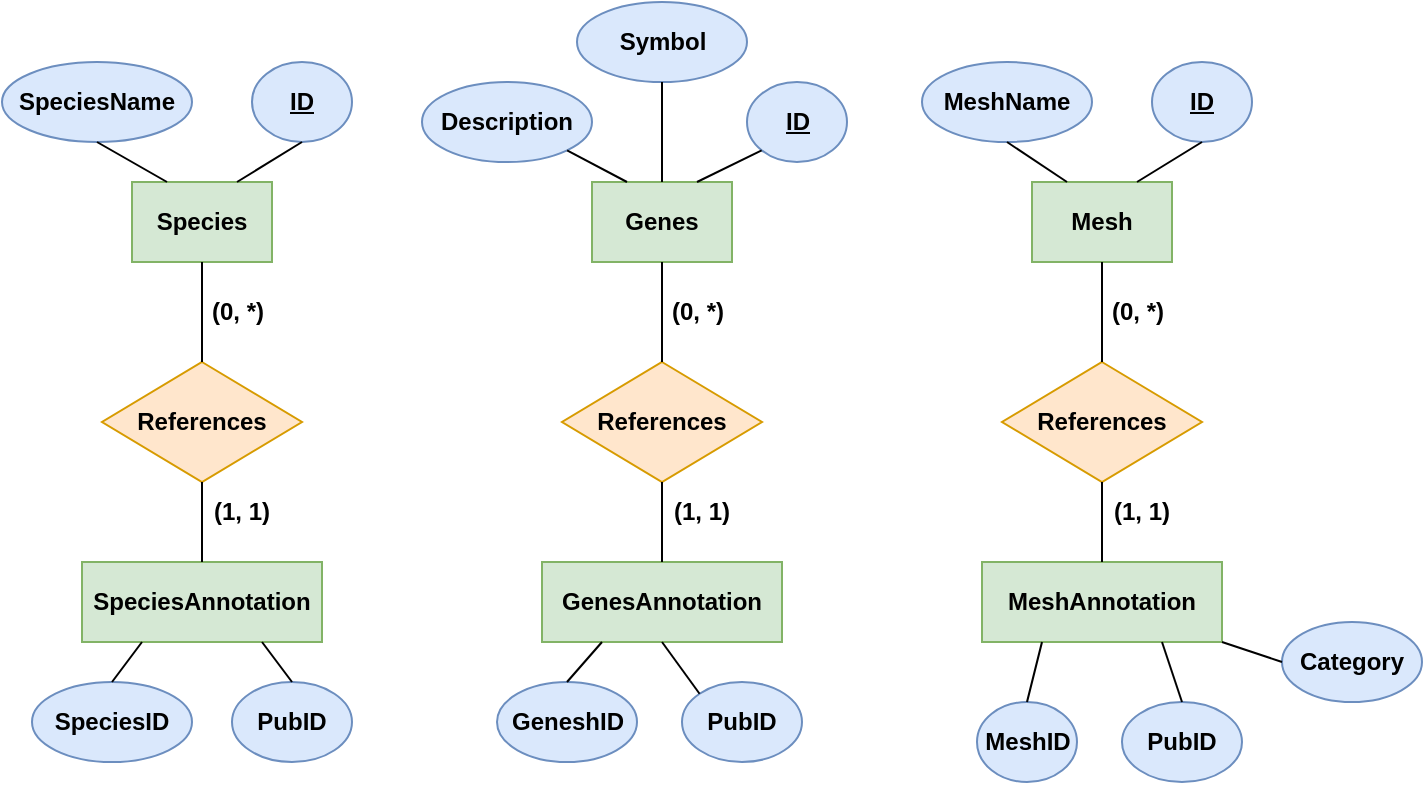 <mxfile version="22.1.21" type="device">
  <diagram name="Page-1" id="xApPgEbdVN_s_NV8lf-v">
    <mxGraphModel dx="1247" dy="689" grid="1" gridSize="10" guides="1" tooltips="1" connect="1" arrows="1" fold="1" page="1" pageScale="1" pageWidth="850" pageHeight="1100" math="0" shadow="0">
      <root>
        <mxCell id="0" />
        <mxCell id="1" parent="0" />
        <mxCell id="K-wl-J9rSe9Yt7JMmGnE-1" value="&lt;b&gt;MeshAnnotation&lt;/b&gt;" style="rounded=0;whiteSpace=wrap;html=1;fillColor=#d5e8d4;strokeColor=#82b366;" vertex="1" parent="1">
          <mxGeometry x="580" y="720" width="120" height="40" as="geometry" />
        </mxCell>
        <mxCell id="K-wl-J9rSe9Yt7JMmGnE-7" value="&lt;b&gt;Mesh&lt;/b&gt;" style="whiteSpace=wrap;html=1;fillColor=#d5e8d4;strokeColor=#82b366;" vertex="1" parent="1">
          <mxGeometry x="605" y="530" width="70" height="40" as="geometry" />
        </mxCell>
        <mxCell id="K-wl-J9rSe9Yt7JMmGnE-10" value="&lt;b&gt;MeshName&lt;/b&gt;" style="ellipse;whiteSpace=wrap;html=1;fillColor=#dae8fc;strokeColor=#6c8ebf;" vertex="1" parent="1">
          <mxGeometry x="550" y="470" width="85" height="40" as="geometry" />
        </mxCell>
        <mxCell id="K-wl-J9rSe9Yt7JMmGnE-16" value="&lt;b&gt;PubID&lt;/b&gt;" style="ellipse;whiteSpace=wrap;html=1;fillColor=#dae8fc;strokeColor=#6c8ebf;" vertex="1" parent="1">
          <mxGeometry x="650" y="790" width="60" height="40" as="geometry" />
        </mxCell>
        <mxCell id="K-wl-J9rSe9Yt7JMmGnE-19" value="&lt;b&gt;&lt;u&gt;ID&lt;/u&gt;&lt;/b&gt;" style="ellipse;whiteSpace=wrap;html=1;fillColor=#dae8fc;strokeColor=#6c8ebf;" vertex="1" parent="1">
          <mxGeometry x="665" y="470" width="50" height="40" as="geometry" />
        </mxCell>
        <mxCell id="K-wl-J9rSe9Yt7JMmGnE-24" value="&lt;b&gt;MeshID&lt;/b&gt;" style="ellipse;whiteSpace=wrap;html=1;fillColor=#dae8fc;strokeColor=#6c8ebf;" vertex="1" parent="1">
          <mxGeometry x="577.5" y="790" width="50" height="40" as="geometry" />
        </mxCell>
        <mxCell id="K-wl-J9rSe9Yt7JMmGnE-25" value="&lt;b&gt;References&lt;/b&gt;" style="rhombus;whiteSpace=wrap;html=1;fillColor=#ffe6cc;strokeColor=#d79b00;" vertex="1" parent="1">
          <mxGeometry x="590" y="620" width="100" height="60" as="geometry" />
        </mxCell>
        <mxCell id="K-wl-J9rSe9Yt7JMmGnE-28" value="" style="endArrow=none;html=1;rounded=0;entryX=0.5;entryY=1;entryDx=0;entryDy=0;exitX=0.5;exitY=0;exitDx=0;exitDy=0;" edge="1" parent="1" source="K-wl-J9rSe9Yt7JMmGnE-1" target="K-wl-J9rSe9Yt7JMmGnE-25">
          <mxGeometry width="50" height="50" relative="1" as="geometry">
            <mxPoint x="719.76" y="715" as="sourcePoint" />
            <mxPoint x="719.76" y="660" as="targetPoint" />
          </mxGeometry>
        </mxCell>
        <mxCell id="K-wl-J9rSe9Yt7JMmGnE-29" value="" style="endArrow=none;html=1;rounded=0;entryX=0.5;entryY=1;entryDx=0;entryDy=0;exitX=0.5;exitY=0;exitDx=0;exitDy=0;" edge="1" parent="1" source="K-wl-J9rSe9Yt7JMmGnE-25" target="K-wl-J9rSe9Yt7JMmGnE-7">
          <mxGeometry width="50" height="50" relative="1" as="geometry">
            <mxPoint x="710" y="610" as="sourcePoint" />
            <mxPoint x="710" y="570" as="targetPoint" />
          </mxGeometry>
        </mxCell>
        <mxCell id="K-wl-J9rSe9Yt7JMmGnE-30" value="" style="endArrow=none;html=1;rounded=0;exitX=0.75;exitY=0;exitDx=0;exitDy=0;entryX=0.5;entryY=1;entryDx=0;entryDy=0;" edge="1" parent="1" source="K-wl-J9rSe9Yt7JMmGnE-7" target="K-wl-J9rSe9Yt7JMmGnE-19">
          <mxGeometry width="50" height="50" relative="1" as="geometry">
            <mxPoint x="700" y="600" as="sourcePoint" />
            <mxPoint x="750" y="550" as="targetPoint" />
          </mxGeometry>
        </mxCell>
        <mxCell id="K-wl-J9rSe9Yt7JMmGnE-31" value="" style="endArrow=none;html=1;rounded=0;entryX=0.5;entryY=1;entryDx=0;entryDy=0;exitX=0.25;exitY=0;exitDx=0;exitDy=0;" edge="1" parent="1" source="K-wl-J9rSe9Yt7JMmGnE-7" target="K-wl-J9rSe9Yt7JMmGnE-10">
          <mxGeometry width="50" height="50" relative="1" as="geometry">
            <mxPoint x="700" y="600" as="sourcePoint" />
            <mxPoint x="750" y="550" as="targetPoint" />
          </mxGeometry>
        </mxCell>
        <mxCell id="K-wl-J9rSe9Yt7JMmGnE-32" value="" style="endArrow=none;html=1;rounded=0;entryX=0.25;entryY=1;entryDx=0;entryDy=0;exitX=0.5;exitY=0;exitDx=0;exitDy=0;" edge="1" parent="1" source="K-wl-J9rSe9Yt7JMmGnE-24" target="K-wl-J9rSe9Yt7JMmGnE-1">
          <mxGeometry width="50" height="50" relative="1" as="geometry">
            <mxPoint x="639.76" y="830" as="sourcePoint" />
            <mxPoint x="639.76" y="790" as="targetPoint" />
          </mxGeometry>
        </mxCell>
        <mxCell id="K-wl-J9rSe9Yt7JMmGnE-33" value="" style="endArrow=none;html=1;rounded=0;exitX=0.75;exitY=1;exitDx=0;exitDy=0;entryX=0.5;entryY=0;entryDx=0;entryDy=0;" edge="1" parent="1" source="K-wl-J9rSe9Yt7JMmGnE-1" target="K-wl-J9rSe9Yt7JMmGnE-16">
          <mxGeometry width="50" height="50" relative="1" as="geometry">
            <mxPoint x="770" y="760" as="sourcePoint" />
            <mxPoint x="820" y="710" as="targetPoint" />
          </mxGeometry>
        </mxCell>
        <mxCell id="K-wl-J9rSe9Yt7JMmGnE-35" value="&lt;b&gt;GenesAnnotation&lt;/b&gt;" style="rounded=0;whiteSpace=wrap;html=1;fillColor=#d5e8d4;strokeColor=#82b366;" vertex="1" parent="1">
          <mxGeometry x="360" y="720" width="120" height="40" as="geometry" />
        </mxCell>
        <mxCell id="K-wl-J9rSe9Yt7JMmGnE-36" value="&lt;b&gt;Genes&lt;/b&gt;" style="whiteSpace=wrap;html=1;fillColor=#d5e8d4;strokeColor=#82b366;" vertex="1" parent="1">
          <mxGeometry x="385" y="530" width="70" height="40" as="geometry" />
        </mxCell>
        <mxCell id="K-wl-J9rSe9Yt7JMmGnE-37" value="&lt;b&gt;Symbol&lt;/b&gt;" style="ellipse;whiteSpace=wrap;html=1;fillColor=#dae8fc;strokeColor=#6c8ebf;" vertex="1" parent="1">
          <mxGeometry x="377.5" y="440" width="85" height="40" as="geometry" />
        </mxCell>
        <mxCell id="K-wl-J9rSe9Yt7JMmGnE-38" value="&lt;b&gt;PubID&lt;/b&gt;" style="ellipse;whiteSpace=wrap;html=1;fillColor=#dae8fc;strokeColor=#6c8ebf;" vertex="1" parent="1">
          <mxGeometry x="430" y="780" width="60" height="40" as="geometry" />
        </mxCell>
        <mxCell id="K-wl-J9rSe9Yt7JMmGnE-39" value="&lt;b&gt;&lt;u&gt;ID&lt;/u&gt;&lt;/b&gt;" style="ellipse;whiteSpace=wrap;html=1;fillColor=#dae8fc;strokeColor=#6c8ebf;" vertex="1" parent="1">
          <mxGeometry x="462.5" y="480" width="50" height="40" as="geometry" />
        </mxCell>
        <mxCell id="K-wl-J9rSe9Yt7JMmGnE-40" value="&lt;b&gt;GeneshID&lt;/b&gt;" style="ellipse;whiteSpace=wrap;html=1;fillColor=#dae8fc;strokeColor=#6c8ebf;" vertex="1" parent="1">
          <mxGeometry x="337.5" y="780" width="70" height="40" as="geometry" />
        </mxCell>
        <mxCell id="K-wl-J9rSe9Yt7JMmGnE-41" value="&lt;b&gt;References&lt;/b&gt;" style="rhombus;whiteSpace=wrap;html=1;fillColor=#ffe6cc;strokeColor=#d79b00;" vertex="1" parent="1">
          <mxGeometry x="370" y="620" width="100" height="60" as="geometry" />
        </mxCell>
        <mxCell id="K-wl-J9rSe9Yt7JMmGnE-42" value="" style="endArrow=none;html=1;rounded=0;entryX=0.5;entryY=1;entryDx=0;entryDy=0;exitX=0.5;exitY=0;exitDx=0;exitDy=0;" edge="1" parent="1" source="K-wl-J9rSe9Yt7JMmGnE-35" target="K-wl-J9rSe9Yt7JMmGnE-41">
          <mxGeometry width="50" height="50" relative="1" as="geometry">
            <mxPoint x="499.76" y="715" as="sourcePoint" />
            <mxPoint x="499.76" y="660" as="targetPoint" />
          </mxGeometry>
        </mxCell>
        <mxCell id="K-wl-J9rSe9Yt7JMmGnE-43" value="" style="endArrow=none;html=1;rounded=0;entryX=0.5;entryY=1;entryDx=0;entryDy=0;exitX=0.5;exitY=0;exitDx=0;exitDy=0;" edge="1" parent="1" source="K-wl-J9rSe9Yt7JMmGnE-41" target="K-wl-J9rSe9Yt7JMmGnE-36">
          <mxGeometry width="50" height="50" relative="1" as="geometry">
            <mxPoint x="490" y="610" as="sourcePoint" />
            <mxPoint x="490" y="570" as="targetPoint" />
          </mxGeometry>
        </mxCell>
        <mxCell id="K-wl-J9rSe9Yt7JMmGnE-44" value="" style="endArrow=none;html=1;rounded=0;exitX=0.75;exitY=0;exitDx=0;exitDy=0;entryX=0;entryY=1;entryDx=0;entryDy=0;" edge="1" parent="1" source="K-wl-J9rSe9Yt7JMmGnE-36" target="K-wl-J9rSe9Yt7JMmGnE-39">
          <mxGeometry width="50" height="50" relative="1" as="geometry">
            <mxPoint x="480" y="600" as="sourcePoint" />
            <mxPoint x="530" y="550" as="targetPoint" />
          </mxGeometry>
        </mxCell>
        <mxCell id="K-wl-J9rSe9Yt7JMmGnE-45" value="" style="endArrow=none;html=1;rounded=0;entryX=0.5;entryY=1;entryDx=0;entryDy=0;exitX=0.5;exitY=0;exitDx=0;exitDy=0;" edge="1" parent="1" source="K-wl-J9rSe9Yt7JMmGnE-36" target="K-wl-J9rSe9Yt7JMmGnE-37">
          <mxGeometry width="50" height="50" relative="1" as="geometry">
            <mxPoint x="480" y="600" as="sourcePoint" />
            <mxPoint x="530" y="550" as="targetPoint" />
          </mxGeometry>
        </mxCell>
        <mxCell id="K-wl-J9rSe9Yt7JMmGnE-46" value="" style="endArrow=none;html=1;rounded=0;entryX=0.25;entryY=1;entryDx=0;entryDy=0;exitX=0.5;exitY=0;exitDx=0;exitDy=0;" edge="1" parent="1" source="K-wl-J9rSe9Yt7JMmGnE-40" target="K-wl-J9rSe9Yt7JMmGnE-35">
          <mxGeometry width="50" height="50" relative="1" as="geometry">
            <mxPoint x="419.76" y="830" as="sourcePoint" />
            <mxPoint x="419.76" y="790" as="targetPoint" />
          </mxGeometry>
        </mxCell>
        <mxCell id="K-wl-J9rSe9Yt7JMmGnE-47" value="" style="endArrow=none;html=1;rounded=0;exitX=0.5;exitY=1;exitDx=0;exitDy=0;entryX=0;entryY=0;entryDx=0;entryDy=0;" edge="1" parent="1" source="K-wl-J9rSe9Yt7JMmGnE-35" target="K-wl-J9rSe9Yt7JMmGnE-38">
          <mxGeometry width="50" height="50" relative="1" as="geometry">
            <mxPoint x="550" y="760" as="sourcePoint" />
            <mxPoint x="600" y="710" as="targetPoint" />
          </mxGeometry>
        </mxCell>
        <mxCell id="K-wl-J9rSe9Yt7JMmGnE-48" value="&lt;b&gt;SpeciesAnnotation&lt;/b&gt;" style="rounded=0;whiteSpace=wrap;html=1;fillColor=#d5e8d4;strokeColor=#82b366;" vertex="1" parent="1">
          <mxGeometry x="130" y="720" width="120" height="40" as="geometry" />
        </mxCell>
        <mxCell id="K-wl-J9rSe9Yt7JMmGnE-49" value="&lt;b&gt;Species&lt;/b&gt;" style="whiteSpace=wrap;html=1;fillColor=#d5e8d4;strokeColor=#82b366;" vertex="1" parent="1">
          <mxGeometry x="155" y="530" width="70" height="40" as="geometry" />
        </mxCell>
        <mxCell id="K-wl-J9rSe9Yt7JMmGnE-50" value="&lt;b&gt;SpeciesName&lt;/b&gt;" style="ellipse;whiteSpace=wrap;html=1;fillColor=#dae8fc;strokeColor=#6c8ebf;" vertex="1" parent="1">
          <mxGeometry x="90" y="470" width="95" height="40" as="geometry" />
        </mxCell>
        <mxCell id="K-wl-J9rSe9Yt7JMmGnE-51" value="&lt;b&gt;PubID&lt;/b&gt;" style="ellipse;whiteSpace=wrap;html=1;fillColor=#dae8fc;strokeColor=#6c8ebf;" vertex="1" parent="1">
          <mxGeometry x="205" y="780" width="60" height="40" as="geometry" />
        </mxCell>
        <mxCell id="K-wl-J9rSe9Yt7JMmGnE-52" value="&lt;b&gt;&lt;u&gt;ID&lt;/u&gt;&lt;/b&gt;" style="ellipse;whiteSpace=wrap;html=1;fillColor=#dae8fc;strokeColor=#6c8ebf;" vertex="1" parent="1">
          <mxGeometry x="215" y="470" width="50" height="40" as="geometry" />
        </mxCell>
        <mxCell id="K-wl-J9rSe9Yt7JMmGnE-53" value="&lt;b&gt;SpeciesID&lt;/b&gt;" style="ellipse;whiteSpace=wrap;html=1;fillColor=#dae8fc;strokeColor=#6c8ebf;" vertex="1" parent="1">
          <mxGeometry x="105" y="780" width="80" height="40" as="geometry" />
        </mxCell>
        <mxCell id="K-wl-J9rSe9Yt7JMmGnE-54" value="&lt;b&gt;References&lt;/b&gt;" style="rhombus;whiteSpace=wrap;html=1;fillColor=#ffe6cc;strokeColor=#d79b00;" vertex="1" parent="1">
          <mxGeometry x="140" y="620" width="100" height="60" as="geometry" />
        </mxCell>
        <mxCell id="K-wl-J9rSe9Yt7JMmGnE-55" value="" style="endArrow=none;html=1;rounded=0;entryX=0.5;entryY=1;entryDx=0;entryDy=0;exitX=0.5;exitY=0;exitDx=0;exitDy=0;" edge="1" parent="1" source="K-wl-J9rSe9Yt7JMmGnE-48" target="K-wl-J9rSe9Yt7JMmGnE-54">
          <mxGeometry width="50" height="50" relative="1" as="geometry">
            <mxPoint x="269.76" y="715" as="sourcePoint" />
            <mxPoint x="269.76" y="660" as="targetPoint" />
          </mxGeometry>
        </mxCell>
        <mxCell id="K-wl-J9rSe9Yt7JMmGnE-56" value="" style="endArrow=none;html=1;rounded=0;entryX=0.5;entryY=1;entryDx=0;entryDy=0;exitX=0.5;exitY=0;exitDx=0;exitDy=0;" edge="1" parent="1" source="K-wl-J9rSe9Yt7JMmGnE-54" target="K-wl-J9rSe9Yt7JMmGnE-49">
          <mxGeometry width="50" height="50" relative="1" as="geometry">
            <mxPoint x="260" y="610" as="sourcePoint" />
            <mxPoint x="260" y="570" as="targetPoint" />
          </mxGeometry>
        </mxCell>
        <mxCell id="K-wl-J9rSe9Yt7JMmGnE-57" value="" style="endArrow=none;html=1;rounded=0;exitX=0.75;exitY=0;exitDx=0;exitDy=0;entryX=0.5;entryY=1;entryDx=0;entryDy=0;" edge="1" parent="1" source="K-wl-J9rSe9Yt7JMmGnE-49" target="K-wl-J9rSe9Yt7JMmGnE-52">
          <mxGeometry width="50" height="50" relative="1" as="geometry">
            <mxPoint x="250" y="600" as="sourcePoint" />
            <mxPoint x="300" y="550" as="targetPoint" />
          </mxGeometry>
        </mxCell>
        <mxCell id="K-wl-J9rSe9Yt7JMmGnE-58" value="" style="endArrow=none;html=1;rounded=0;entryX=0.5;entryY=1;entryDx=0;entryDy=0;exitX=0.25;exitY=0;exitDx=0;exitDy=0;" edge="1" parent="1" source="K-wl-J9rSe9Yt7JMmGnE-49" target="K-wl-J9rSe9Yt7JMmGnE-50">
          <mxGeometry width="50" height="50" relative="1" as="geometry">
            <mxPoint x="250" y="600" as="sourcePoint" />
            <mxPoint x="300" y="550" as="targetPoint" />
          </mxGeometry>
        </mxCell>
        <mxCell id="K-wl-J9rSe9Yt7JMmGnE-59" value="" style="endArrow=none;html=1;rounded=0;entryX=0.25;entryY=1;entryDx=0;entryDy=0;exitX=0.5;exitY=0;exitDx=0;exitDy=0;" edge="1" parent="1" source="K-wl-J9rSe9Yt7JMmGnE-53" target="K-wl-J9rSe9Yt7JMmGnE-48">
          <mxGeometry width="50" height="50" relative="1" as="geometry">
            <mxPoint x="189.76" y="830" as="sourcePoint" />
            <mxPoint x="189.76" y="790" as="targetPoint" />
          </mxGeometry>
        </mxCell>
        <mxCell id="K-wl-J9rSe9Yt7JMmGnE-60" value="" style="endArrow=none;html=1;rounded=0;exitX=0.75;exitY=1;exitDx=0;exitDy=0;entryX=0.5;entryY=0;entryDx=0;entryDy=0;" edge="1" parent="1" source="K-wl-J9rSe9Yt7JMmGnE-48" target="K-wl-J9rSe9Yt7JMmGnE-51">
          <mxGeometry width="50" height="50" relative="1" as="geometry">
            <mxPoint x="320" y="760" as="sourcePoint" />
            <mxPoint x="370" y="710" as="targetPoint" />
          </mxGeometry>
        </mxCell>
        <mxCell id="K-wl-J9rSe9Yt7JMmGnE-61" value="&lt;b&gt;Category&lt;/b&gt;" style="ellipse;whiteSpace=wrap;html=1;fillColor=#dae8fc;strokeColor=#6c8ebf;" vertex="1" parent="1">
          <mxGeometry x="730" y="750" width="70" height="40" as="geometry" />
        </mxCell>
        <mxCell id="K-wl-J9rSe9Yt7JMmGnE-62" value="" style="endArrow=none;html=1;rounded=0;exitX=0;exitY=0.5;exitDx=0;exitDy=0;entryX=1;entryY=1;entryDx=0;entryDy=0;" edge="1" parent="1" source="K-wl-J9rSe9Yt7JMmGnE-61" target="K-wl-J9rSe9Yt7JMmGnE-1">
          <mxGeometry width="50" height="50" relative="1" as="geometry">
            <mxPoint x="580" y="680" as="sourcePoint" />
            <mxPoint x="630" y="630" as="targetPoint" />
            <Array as="points">
              <mxPoint x="700" y="760" />
            </Array>
          </mxGeometry>
        </mxCell>
        <mxCell id="K-wl-J9rSe9Yt7JMmGnE-63" value="&lt;b&gt;Description&lt;/b&gt;" style="ellipse;whiteSpace=wrap;html=1;fillColor=#dae8fc;strokeColor=#6c8ebf;" vertex="1" parent="1">
          <mxGeometry x="300" y="480" width="85" height="40" as="geometry" />
        </mxCell>
        <mxCell id="K-wl-J9rSe9Yt7JMmGnE-64" value="" style="endArrow=none;html=1;rounded=0;exitX=1;exitY=1;exitDx=0;exitDy=0;entryX=0.25;entryY=0;entryDx=0;entryDy=0;" edge="1" parent="1" source="K-wl-J9rSe9Yt7JMmGnE-63" target="K-wl-J9rSe9Yt7JMmGnE-36">
          <mxGeometry width="50" height="50" relative="1" as="geometry">
            <mxPoint x="470" y="610" as="sourcePoint" />
            <mxPoint x="520" y="560" as="targetPoint" />
          </mxGeometry>
        </mxCell>
        <mxCell id="K-wl-J9rSe9Yt7JMmGnE-65" value="&lt;b&gt;(0, *)&lt;br&gt;&lt;/b&gt;" style="text;html=1;strokeColor=none;fillColor=none;align=center;verticalAlign=middle;whiteSpace=wrap;rounded=0;" vertex="1" parent="1">
          <mxGeometry x="407.5" y="580" width="60" height="30" as="geometry" />
        </mxCell>
        <mxCell id="K-wl-J9rSe9Yt7JMmGnE-67" value="&lt;b&gt;(1, 1)&lt;br&gt;&lt;/b&gt;" style="text;html=1;strokeColor=none;fillColor=none;align=center;verticalAlign=middle;whiteSpace=wrap;rounded=0;" vertex="1" parent="1">
          <mxGeometry x="410" y="680" width="60" height="30" as="geometry" />
        </mxCell>
        <mxCell id="K-wl-J9rSe9Yt7JMmGnE-74" value="&lt;b&gt;(0, *)&lt;br&gt;&lt;/b&gt;" style="text;html=1;strokeColor=none;fillColor=none;align=center;verticalAlign=middle;whiteSpace=wrap;rounded=0;" vertex="1" parent="1">
          <mxGeometry x="177.5" y="580" width="60" height="30" as="geometry" />
        </mxCell>
        <mxCell id="K-wl-J9rSe9Yt7JMmGnE-75" value="&lt;b&gt;(1, 1)&lt;br&gt;&lt;/b&gt;" style="text;html=1;strokeColor=none;fillColor=none;align=center;verticalAlign=middle;whiteSpace=wrap;rounded=0;" vertex="1" parent="1">
          <mxGeometry x="180" y="680" width="60" height="30" as="geometry" />
        </mxCell>
        <mxCell id="K-wl-J9rSe9Yt7JMmGnE-76" value="&lt;b&gt;(0, *)&lt;br&gt;&lt;/b&gt;" style="text;html=1;strokeColor=none;fillColor=none;align=center;verticalAlign=middle;whiteSpace=wrap;rounded=0;" vertex="1" parent="1">
          <mxGeometry x="627.5" y="580" width="60" height="30" as="geometry" />
        </mxCell>
        <mxCell id="K-wl-J9rSe9Yt7JMmGnE-77" value="&lt;b&gt;(1, 1)&lt;br&gt;&lt;/b&gt;" style="text;html=1;strokeColor=none;fillColor=none;align=center;verticalAlign=middle;whiteSpace=wrap;rounded=0;" vertex="1" parent="1">
          <mxGeometry x="630" y="680" width="60" height="30" as="geometry" />
        </mxCell>
      </root>
    </mxGraphModel>
  </diagram>
</mxfile>
